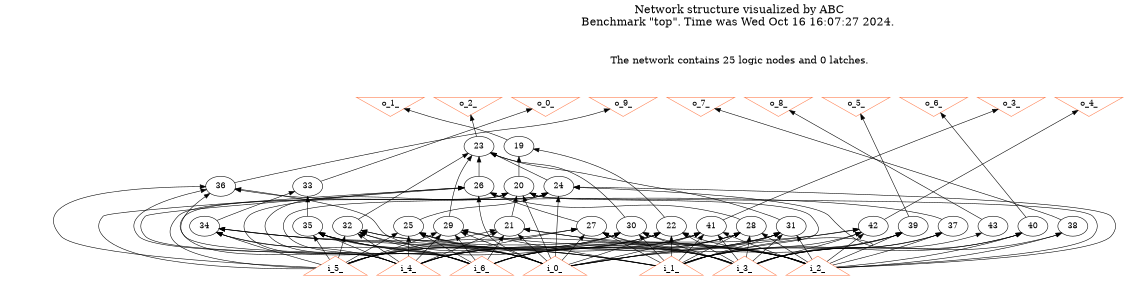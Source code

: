 # Network structure generated by ABC

digraph network {
size = "7.5,10";
center = true;
edge [dir = back];

{
  node [shape = plaintext];
  edge [style = invis];
  LevelTitle1 [label=""];
  LevelTitle2 [label=""];
  Level4 [label = ""];
  Level3 [label = ""];
  Level2 [label = ""];
  Level1 [label = ""];
  Level0 [label = ""];
  LevelTitle1 ->  LevelTitle2 ->  Level4 ->  Level3 ->  Level2 ->  Level1 ->  Level0;
}

{
  rank = same;
  LevelTitle1;
  title1 [shape=plaintext,
          fontsize=20,
          fontname = "Times-Roman",
          label="Network structure visualized by ABC\nBenchmark \"top\". Time was Wed Oct 16 16:07:27 2024. "
         ];
}

{
  rank = same;
  LevelTitle2;
  title2 [shape=plaintext,
          fontsize=18,
          fontname = "Times-Roman",
          label="The network contains 25 logic nodes and 0 latches.\n"
         ];
}

{
  rank = same;
  Level4;
  Node8 [label = "o_1_", shape = invtriangle, color = coral, fillcolor = coral];
  Node9 [label = "o_2_", shape = invtriangle, color = coral, fillcolor = coral];
  Node10 [label = "o_0_", shape = invtriangle, color = coral, fillcolor = coral];
  Node11 [label = "o_9_", shape = invtriangle, color = coral, fillcolor = coral];
  Node12 [label = "o_7_", shape = invtriangle, color = coral, fillcolor = coral];
  Node13 [label = "o_8_", shape = invtriangle, color = coral, fillcolor = coral];
  Node14 [label = "o_5_", shape = invtriangle, color = coral, fillcolor = coral];
  Node15 [label = "o_6_", shape = invtriangle, color = coral, fillcolor = coral];
  Node16 [label = "o_3_", shape = invtriangle, color = coral, fillcolor = coral];
  Node17 [label = "o_4_", shape = invtriangle, color = coral, fillcolor = coral];
}

{
  rank = same;
  Level3;
  Node19 [label = "19\n", shape = ellipse];
  Node23 [label = "23\n", shape = ellipse];
}

{
  rank = same;
  Level2;
  Node20 [label = "20\n", shape = ellipse];
  Node24 [label = "24\n", shape = ellipse];
  Node26 [label = "26\n", shape = ellipse];
  Node33 [label = "33\n", shape = ellipse];
  Node36 [label = "36\n", shape = ellipse];
}

{
  rank = same;
  Level1;
  Node21 [label = "21\n", shape = ellipse];
  Node22 [label = "22\n", shape = ellipse];
  Node25 [label = "25\n", shape = ellipse];
  Node27 [label = "27\n", shape = ellipse];
  Node28 [label = "28\n", shape = ellipse];
  Node29 [label = "29\n", shape = ellipse];
  Node30 [label = "30\n", shape = ellipse];
  Node31 [label = "31\n", shape = ellipse];
  Node32 [label = "32\n", shape = ellipse];
  Node34 [label = "34\n", shape = ellipse];
  Node35 [label = "35\n", shape = ellipse];
  Node37 [label = "37\n", shape = ellipse];
  Node38 [label = "38\n", shape = ellipse];
  Node39 [label = "39\n", shape = ellipse];
  Node40 [label = "40\n", shape = ellipse];
  Node41 [label = "41\n", shape = ellipse];
  Node42 [label = "42\n", shape = ellipse];
  Node43 [label = "43\n", shape = ellipse];
}

{
  rank = same;
  Level0;
  Node1 [label = "i_5_", shape = triangle, color = coral, fillcolor = coral];
  Node2 [label = "i_6_", shape = triangle, color = coral, fillcolor = coral];
  Node3 [label = "i_3_", shape = triangle, color = coral, fillcolor = coral];
  Node4 [label = "i_4_", shape = triangle, color = coral, fillcolor = coral];
  Node5 [label = "i_1_", shape = triangle, color = coral, fillcolor = coral];
  Node6 [label = "i_2_", shape = triangle, color = coral, fillcolor = coral];
  Node7 [label = "i_0_", shape = triangle, color = coral, fillcolor = coral];
}

title1 -> title2 [style = invis];
title2 -> Node8 [style = invis];
title2 -> Node9 [style = invis];
title2 -> Node10 [style = invis];
title2 -> Node11 [style = invis];
title2 -> Node12 [style = invis];
title2 -> Node13 [style = invis];
title2 -> Node14 [style = invis];
title2 -> Node15 [style = invis];
title2 -> Node16 [style = invis];
title2 -> Node17 [style = invis];
Node8 -> Node9 [style = invis];
Node9 -> Node10 [style = invis];
Node10 -> Node11 [style = invis];
Node11 -> Node12 [style = invis];
Node12 -> Node13 [style = invis];
Node13 -> Node14 [style = invis];
Node14 -> Node15 [style = invis];
Node15 -> Node16 [style = invis];
Node16 -> Node17 [style = invis];
Node8 -> Node19 [style = solid];
Node9 -> Node23 [style = solid];
Node10 -> Node33 [style = solid];
Node11 -> Node36 [style = solid];
Node12 -> Node38 [style = solid];
Node13 -> Node43 [style = solid];
Node14 -> Node39 [style = solid];
Node15 -> Node40 [style = solid];
Node16 -> Node41 [style = solid];
Node17 -> Node42 [style = solid];
Node19 -> Node20 [style = solid];
Node19 -> Node22 [style = solid];
Node20 -> Node21 [style = solid];
Node20 -> Node1 [style = solid];
Node20 -> Node2 [style = solid];
Node20 -> Node5 [style = solid];
Node20 -> Node6 [style = solid];
Node20 -> Node7 [style = solid];
Node21 -> Node1 [style = solid];
Node21 -> Node2 [style = solid];
Node21 -> Node3 [style = solid];
Node21 -> Node4 [style = solid];
Node21 -> Node6 [style = solid];
Node21 -> Node7 [style = solid];
Node22 -> Node1 [style = solid];
Node22 -> Node3 [style = solid];
Node22 -> Node4 [style = solid];
Node22 -> Node5 [style = solid];
Node22 -> Node6 [style = solid];
Node22 -> Node7 [style = solid];
Node23 -> Node24 [style = solid];
Node23 -> Node26 [style = solid];
Node23 -> Node29 [style = solid];
Node23 -> Node30 [style = solid];
Node23 -> Node31 [style = solid];
Node23 -> Node32 [style = solid];
Node24 -> Node25 [style = solid];
Node24 -> Node2 [style = solid];
Node24 -> Node4 [style = solid];
Node24 -> Node5 [style = solid];
Node24 -> Node6 [style = solid];
Node24 -> Node7 [style = solid];
Node25 -> Node1 [style = solid];
Node25 -> Node2 [style = solid];
Node25 -> Node3 [style = solid];
Node25 -> Node4 [style = solid];
Node25 -> Node5 [style = solid];
Node25 -> Node7 [style = solid];
Node26 -> Node27 [style = solid];
Node26 -> Node28 [style = solid];
Node26 -> Node1 [style = solid];
Node26 -> Node2 [style = solid];
Node26 -> Node4 [style = solid];
Node26 -> Node7 [style = solid];
Node27 -> Node1 [style = solid];
Node27 -> Node3 [style = solid];
Node27 -> Node4 [style = solid];
Node27 -> Node5 [style = solid];
Node27 -> Node6 [style = solid];
Node27 -> Node7 [style = solid];
Node28 -> Node2 [style = solid];
Node28 -> Node3 [style = solid];
Node28 -> Node4 [style = solid];
Node28 -> Node5 [style = solid];
Node28 -> Node6 [style = solid];
Node28 -> Node7 [style = solid];
Node29 -> Node1 [style = solid];
Node29 -> Node2 [style = solid];
Node29 -> Node4 [style = solid];
Node29 -> Node5 [style = solid];
Node29 -> Node6 [style = solid];
Node29 -> Node7 [style = solid];
Node30 -> Node1 [style = solid];
Node30 -> Node2 [style = solid];
Node30 -> Node3 [style = solid];
Node30 -> Node4 [style = solid];
Node30 -> Node5 [style = solid];
Node30 -> Node6 [style = solid];
Node31 -> Node2 [style = solid];
Node31 -> Node3 [style = solid];
Node31 -> Node4 [style = solid];
Node31 -> Node5 [style = solid];
Node31 -> Node6 [style = solid];
Node31 -> Node7 [style = solid];
Node32 -> Node1 [style = solid];
Node32 -> Node2 [style = solid];
Node32 -> Node4 [style = solid];
Node32 -> Node5 [style = solid];
Node32 -> Node6 [style = solid];
Node32 -> Node7 [style = solid];
Node33 -> Node34 [style = solid];
Node33 -> Node35 [style = solid];
Node34 -> Node1 [style = solid];
Node34 -> Node2 [style = solid];
Node34 -> Node3 [style = solid];
Node34 -> Node4 [style = solid];
Node34 -> Node5 [style = solid];
Node34 -> Node7 [style = solid];
Node35 -> Node1 [style = solid];
Node35 -> Node2 [style = solid];
Node35 -> Node3 [style = solid];
Node35 -> Node4 [style = solid];
Node35 -> Node6 [style = solid];
Node35 -> Node7 [style = solid];
Node36 -> Node37 [style = solid];
Node36 -> Node1 [style = solid];
Node36 -> Node2 [style = solid];
Node36 -> Node4 [style = solid];
Node36 -> Node7 [style = solid];
Node37 -> Node3 [style = solid];
Node37 -> Node5 [style = solid];
Node37 -> Node6 [style = solid];
Node38 -> Node3 [style = solid];
Node38 -> Node6 [style = solid];
Node39 -> Node3 [style = solid];
Node39 -> Node5 [style = solid];
Node39 -> Node6 [style = solid];
Node39 -> Node7 [style = solid];
Node40 -> Node3 [style = solid];
Node40 -> Node5 [style = solid];
Node40 -> Node6 [style = solid];
Node41 -> Node1 [style = solid];
Node41 -> Node2 [style = solid];
Node41 -> Node3 [style = solid];
Node41 -> Node5 [style = solid];
Node41 -> Node6 [style = solid];
Node41 -> Node7 [style = solid];
Node42 -> Node2 [style = solid];
Node42 -> Node3 [style = solid];
Node42 -> Node5 [style = solid];
Node42 -> Node6 [style = solid];
Node42 -> Node7 [style = solid];
Node43 -> Node3 [style = solid];
}

